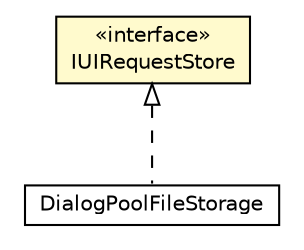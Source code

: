 #!/usr/local/bin/dot
#
# Class diagram 
# Generated by UMLGraph version R5_6-24-gf6e263 (http://www.umlgraph.org/)
#

digraph G {
	edge [fontname="Helvetica",fontsize=10,labelfontname="Helvetica",labelfontsize=10];
	node [fontname="Helvetica",fontsize=10,shape=plaintext];
	nodesep=0.25;
	ranksep=0.5;
	// org.universAAL.ui.dm.dialogManagement.DialogPoolFileStorage
	c28565 [label=<<table title="org.universAAL.ui.dm.dialogManagement.DialogPoolFileStorage" border="0" cellborder="1" cellspacing="0" cellpadding="2" port="p" href="../dialogManagement/DialogPoolFileStorage.html">
		<tr><td><table border="0" cellspacing="0" cellpadding="1">
<tr><td align="center" balign="center"> DialogPoolFileStorage </td></tr>
		</table></td></tr>
		</table>>, URL="../dialogManagement/DialogPoolFileStorage.html", fontname="Helvetica", fontcolor="black", fontsize=10.0];
	// org.universAAL.ui.dm.interfaces.IUIRequestStore
	c28567 [label=<<table title="org.universAAL.ui.dm.interfaces.IUIRequestStore" border="0" cellborder="1" cellspacing="0" cellpadding="2" port="p" bgcolor="lemonChiffon" href="./IUIRequestStore.html">
		<tr><td><table border="0" cellspacing="0" cellpadding="1">
<tr><td align="center" balign="center"> &#171;interface&#187; </td></tr>
<tr><td align="center" balign="center"> IUIRequestStore </td></tr>
		</table></td></tr>
		</table>>, URL="./IUIRequestStore.html", fontname="Helvetica", fontcolor="black", fontsize=10.0];
	//org.universAAL.ui.dm.dialogManagement.DialogPoolFileStorage implements org.universAAL.ui.dm.interfaces.IUIRequestStore
	c28567:p -> c28565:p [dir=back,arrowtail=empty,style=dashed];
}

